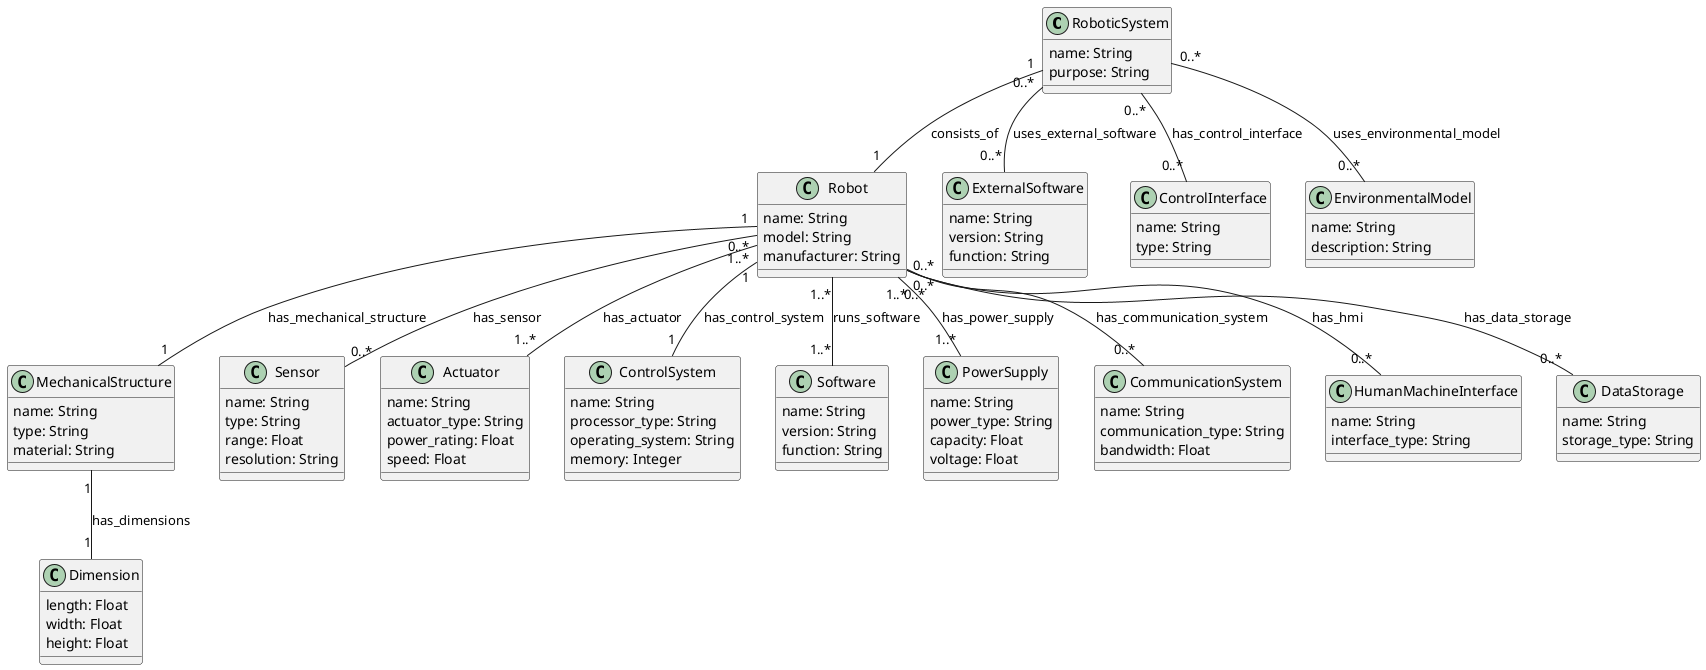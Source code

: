 @startuml

' Define Classes
class RoboticSystem {
    name: String
    purpose: String
}

class Robot {
    name: String
    model: String
    manufacturer: String
}

class MechanicalStructure {
    name: String
    type: String
    material: String
}

class Dimension {
    length: Float
    width: Float
    height: Float
}

class Sensor {
    name: String
    type: String
    range: Float
    resolution: String
}

class Actuator {
    name: String
    actuator_type: String
    power_rating: Float
    speed: Float
}

class ControlSystem {
    name: String
    processor_type: String
    operating_system: String
    memory: Integer
}

class Software {
    name: String
    version: String
    function: String
}

class PowerSupply {
    name: String
    power_type: String
    capacity: Float
    voltage: Float
}

class CommunicationSystem {
    name: String
    communication_type: String
    bandwidth: Float
}

class HumanMachineInterface {
    name: String
    interface_type: String
}

class DataStorage {
    name: String
    storage_type: String
}

' Define Relationships
RoboticSystem "1" -- "1" Robot : consists_of

Robot "1" -- "1" MechanicalStructure : has_mechanical_structure
Robot "1" -- "1" ControlSystem : has_control_system
Robot "0..*" -- "0..*" Sensor : has_sensor
Robot "1..*" -- "1..*" Actuator : has_actuator
Robot "1..*" -- "1..*" PowerSupply : has_power_supply
Robot "1..*" -- "1..*" Software : runs_software
Robot "0..*" -- "0..*" CommunicationSystem : has_communication_system
Robot "0..*" -- "0..*" HumanMachineInterface : has_hmi
Robot "0..*" -- "0..*" DataStorage : has_data_storage

MechanicalStructure "1" -- "1" Dimension : has_dimensions

' Additional components that might be part of the Robotic System but not the Robot
RoboticSystem "0..*" -- "0..*" ExternalSoftware : uses_external_software
RoboticSystem "0..*" -- "0..*" ControlInterface : has_control_interface
RoboticSystem "0..*" -- "0..*" EnvironmentalModel : uses_environmental_model

class ExternalSoftware {
    name: String
    version: String
    function: String
}

class ControlInterface {
    name: String
    type: String
}

class EnvironmentalModel {
    name: String
    description: String
}

@enduml
